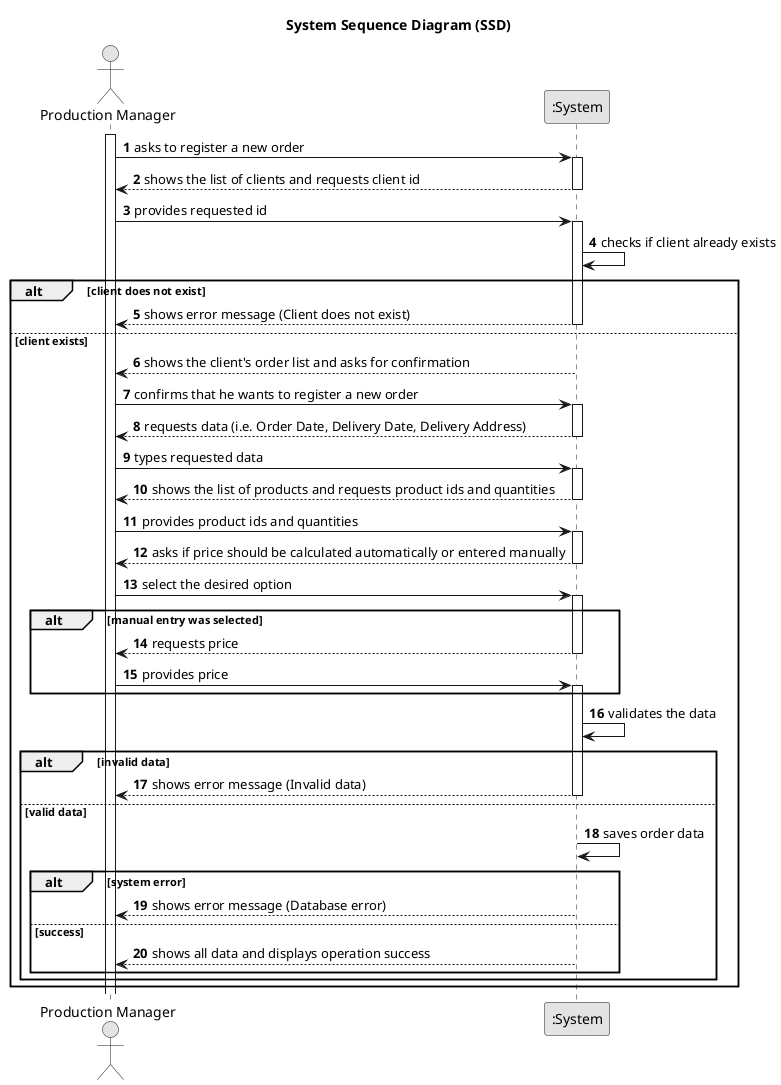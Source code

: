 @startuml
skinparam monochrome true
skinparam packageStyle rectangle
skinparam shadowing false

title System Sequence Diagram (SSD)

autonumber

actor "Production Manager" as PM
participant ":System" as System

activate PM

    PM -> System : asks to register a new order
    activate System

        System --> PM : shows the list of clients and requests client id
    deactivate System

    PM -> System : provides requested id
    activate System

    System -> System : checks if client already exists
        alt client does not exist
                System --> PM : shows error message (Client does not exist)
            deactivate System
        else client exists

        System --> PM : shows the client's order list and asks for confirmation
    deactivate System

    PM -> System : confirms that he wants to register a new order
    activate System

        System --> PM : requests data (i.e. Order Date, Delivery Date, Delivery Address)
    deactivate System

    PM -> System : types requested data
    activate System

        System --> PM : shows the list of products and requests product ids and quantities
    deactivate System

    PM -> System : provides product ids and quantities
    activate System

        System --> PM : asks if price should be calculated automatically or entered manually
    deactivate System

    PM -> System : select the desired option
    activate System

    alt manual entry was selected
            System --> PM : requests price
        deactivate System

        PM -> System : provides price
        activate System
    end

        System -> System : validates the data
        alt invalid data
            System --> PM : shows error message (Invalid data)
            deactivate System
        else valid data
                System -> System : saves order data
                alt system error
                    System --> PM : shows error message (Database error)
                    deactivate System
                else success
                    System --> PM : shows all data and displays operation success
                    deactivate System
                end
            end
        end
@enduml
